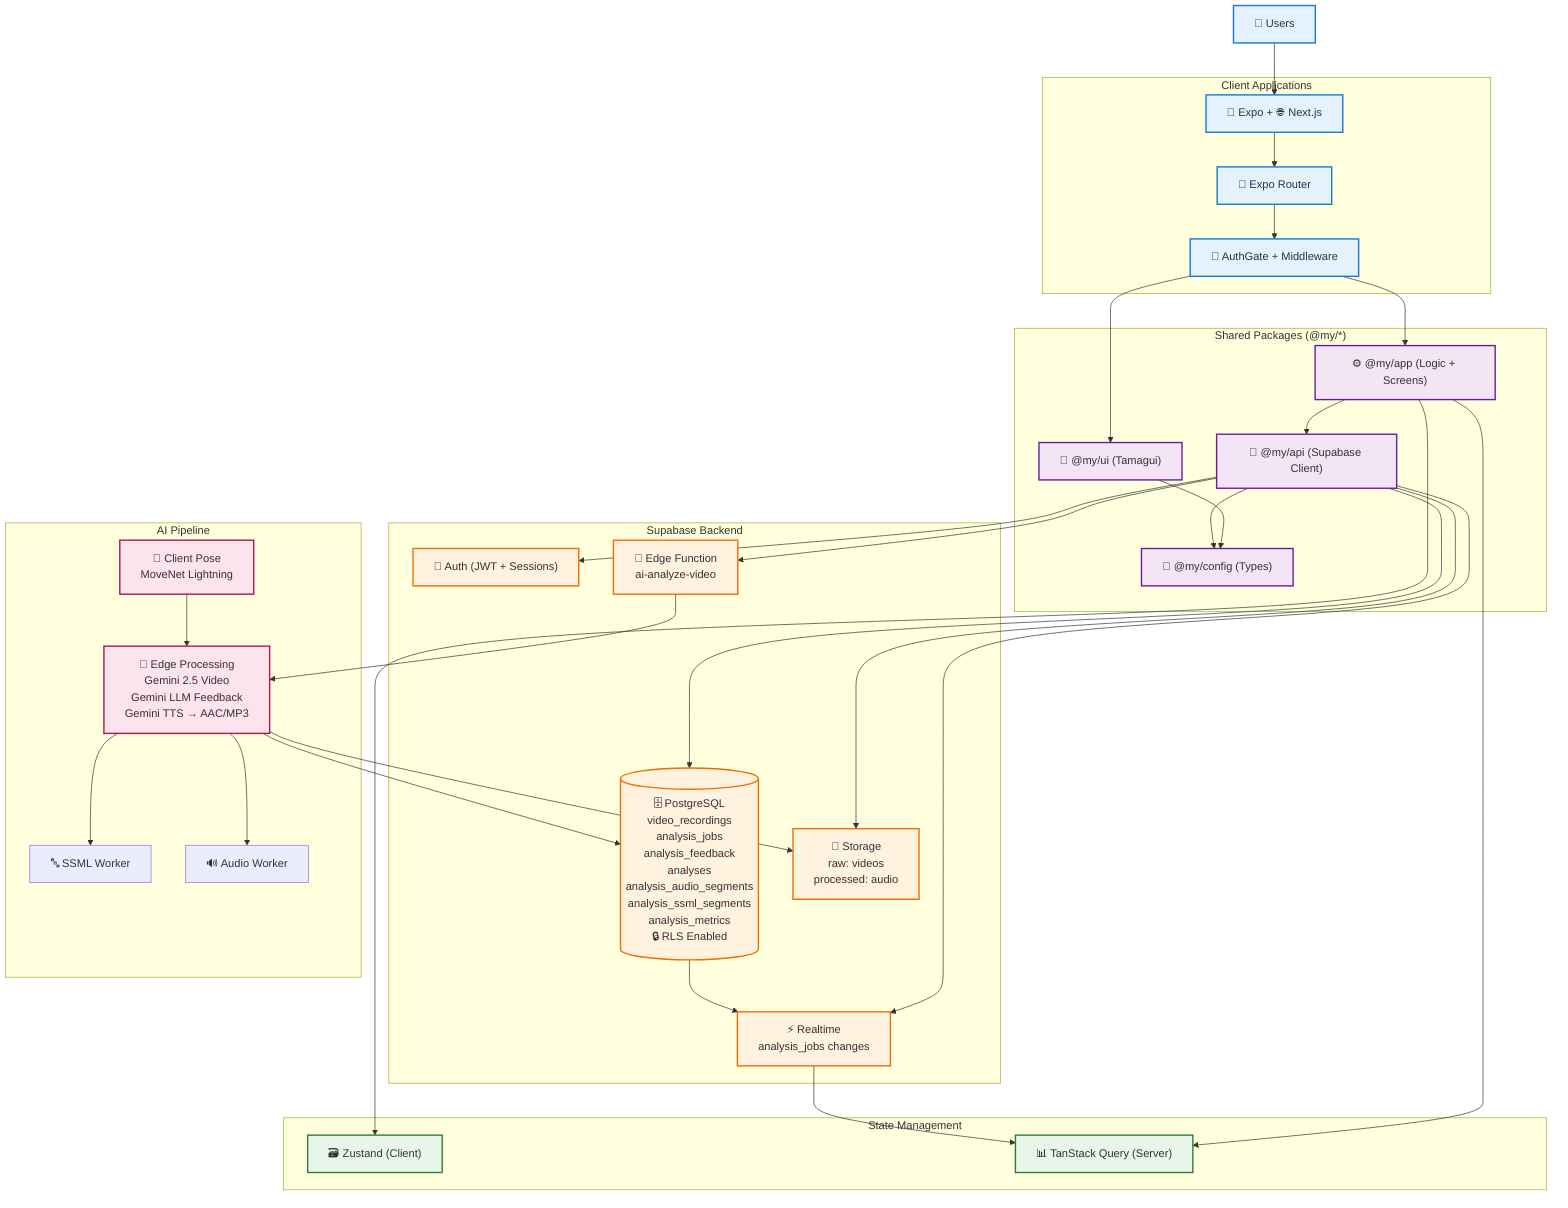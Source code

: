 graph TB
    User["👤 Users"]

    subgraph Client["Client Applications"]
        Apps["📱 Expo + 🌐 Next.js"]
        Router["🧭 Expo Router"]
        Auth["🔐 AuthGate + Middleware"]
    end

    subgraph Packages["Shared Packages (@my/*)"]
        UI["🎨 @my/ui (Tamagui)"]
        App["⚙️ @my/app (Logic + Screens)"]
        API["🔌 @my/api (Supabase Client)"]
        Config["🧰 @my/config (Types)"]
    end

    subgraph State["State Management"]
        Zustand["🗃️ Zustand (Client)"]
        TSQ["📊 TanStack Query (Server)"]
    end

    subgraph Backend["Supabase Backend"]
        AuthSvc["🔑 Auth (JWT + Sessions)"]
        DB[("🗄️ PostgreSQL
        video_recordings
        analysis_jobs
        analysis_feedback
        analyses
        analysis_audio_segments
        analysis_ssml_segments
        analysis_metrics
        🔒 RLS Enabled")]
        Storage["📁 Storage
        raw: videos
        processed: audio"]
        RT["⚡ Realtime
        analysis_jobs changes"]
        Edge["🧩 Edge Function
        ai-analyze-video"]
    end

    subgraph AI["AI Pipeline"]
        ClientPose["🕺 Client Pose
        MoveNet Lightning"]
        EdgeAI["🧠 Edge Processing
        Gemini 2.5 Video
        Gemini LLM Feedback
        Gemini TTS → AAC/MP3"]
        SSMLW["🔤 SSML Worker"]
        AudioW["🔊 Audio Worker"]
    end

    User --> Apps
    Apps --> Router
    Router --> Auth
    Auth --> UI
    Auth --> App
    App --> API
    App --> Zustand
    App --> TSQ
    UI --> Config
    API --> Config
    API --> AuthSvc
    API --> DB
    API --> Storage
    API --> RT
    API --> Edge
    ClientPose --> EdgeAI
    Edge --> EdgeAI
    EdgeAI --> Storage
    EdgeAI --> DB
    EdgeAI --> SSMLW
    EdgeAI --> AudioW
    DB --> RT
    RT --> TSQ

    classDef client fill:#e3f2fd,stroke:#1976d2,stroke-width:2px
    classDef shared fill:#f3e5f5,stroke:#6a1b9a,stroke-width:2px
    classDef state fill:#e8f5e9,stroke:#2e7d32,stroke-width:2px
    classDef backend fill:#fff3e0,stroke:#ef6c00,stroke-width:2px
    classDef ai fill:#fce4ec,stroke:#ad1457,stroke-width:2px

    class User,Apps,Router,Auth client
    class UI,App,API,Config shared
    class Zustand,TSQ state
    class AuthSvc,DB,Storage,RT,Edge backend
    class ClientPose,EdgeAI ai